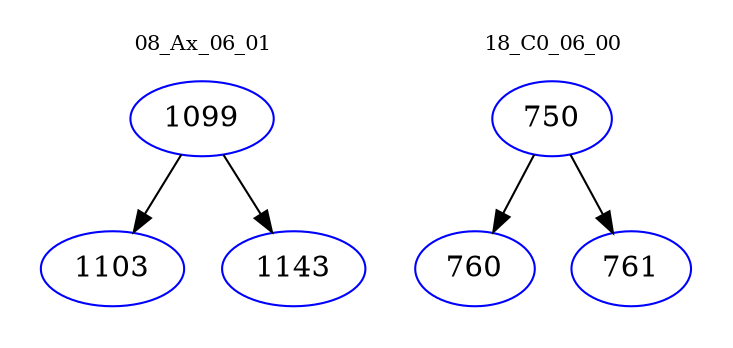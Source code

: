 digraph{
subgraph cluster_0 {
color = white
label = "08_Ax_06_01";
fontsize=10;
T0_1099 [label="1099", color="blue"]
T0_1099 -> T0_1103 [color="black"]
T0_1103 [label="1103", color="blue"]
T0_1099 -> T0_1143 [color="black"]
T0_1143 [label="1143", color="blue"]
}
subgraph cluster_1 {
color = white
label = "18_C0_06_00";
fontsize=10;
T1_750 [label="750", color="blue"]
T1_750 -> T1_760 [color="black"]
T1_760 [label="760", color="blue"]
T1_750 -> T1_761 [color="black"]
T1_761 [label="761", color="blue"]
}
}
